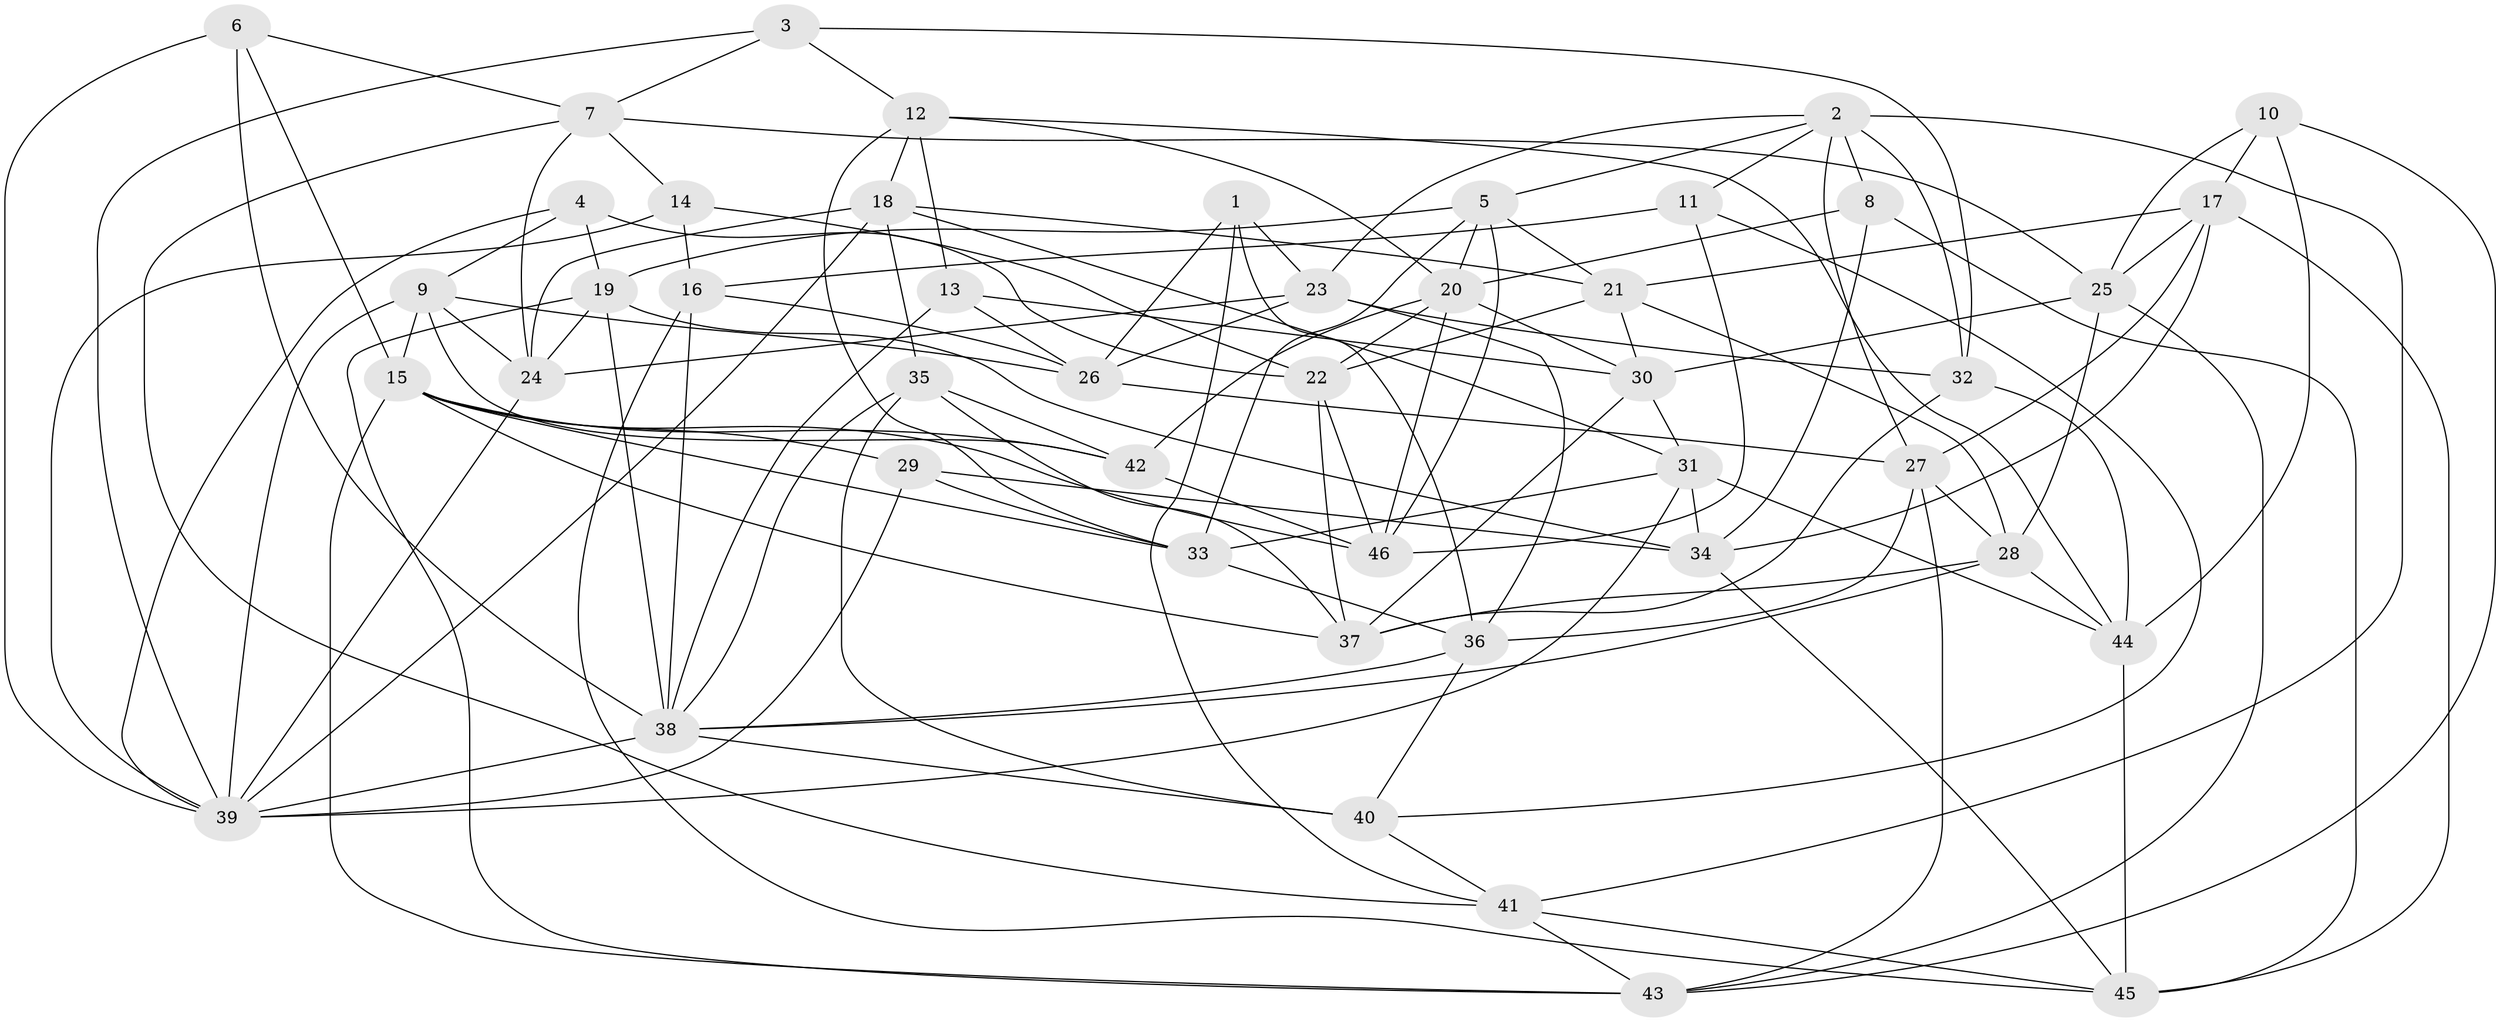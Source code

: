 // original degree distribution, {4: 1.0}
// Generated by graph-tools (version 1.1) at 2025/50/03/09/25 03:50:52]
// undirected, 46 vertices, 131 edges
graph export_dot {
graph [start="1"]
  node [color=gray90,style=filled];
  1;
  2;
  3;
  4;
  5;
  6;
  7;
  8;
  9;
  10;
  11;
  12;
  13;
  14;
  15;
  16;
  17;
  18;
  19;
  20;
  21;
  22;
  23;
  24;
  25;
  26;
  27;
  28;
  29;
  30;
  31;
  32;
  33;
  34;
  35;
  36;
  37;
  38;
  39;
  40;
  41;
  42;
  43;
  44;
  45;
  46;
  1 -- 23 [weight=1.0];
  1 -- 26 [weight=1.0];
  1 -- 36 [weight=1.0];
  1 -- 41 [weight=1.0];
  2 -- 5 [weight=1.0];
  2 -- 8 [weight=1.0];
  2 -- 11 [weight=1.0];
  2 -- 23 [weight=1.0];
  2 -- 27 [weight=1.0];
  2 -- 32 [weight=2.0];
  2 -- 41 [weight=1.0];
  3 -- 7 [weight=1.0];
  3 -- 12 [weight=1.0];
  3 -- 32 [weight=1.0];
  3 -- 39 [weight=1.0];
  4 -- 9 [weight=1.0];
  4 -- 19 [weight=1.0];
  4 -- 22 [weight=1.0];
  4 -- 39 [weight=1.0];
  5 -- 19 [weight=1.0];
  5 -- 20 [weight=1.0];
  5 -- 21 [weight=1.0];
  5 -- 33 [weight=1.0];
  5 -- 46 [weight=1.0];
  6 -- 7 [weight=1.0];
  6 -- 15 [weight=1.0];
  6 -- 38 [weight=1.0];
  6 -- 39 [weight=1.0];
  7 -- 14 [weight=1.0];
  7 -- 24 [weight=1.0];
  7 -- 25 [weight=1.0];
  7 -- 41 [weight=1.0];
  8 -- 20 [weight=1.0];
  8 -- 34 [weight=1.0];
  8 -- 45 [weight=1.0];
  9 -- 15 [weight=1.0];
  9 -- 24 [weight=1.0];
  9 -- 26 [weight=1.0];
  9 -- 39 [weight=1.0];
  9 -- 42 [weight=1.0];
  10 -- 17 [weight=1.0];
  10 -- 25 [weight=1.0];
  10 -- 43 [weight=1.0];
  10 -- 44 [weight=1.0];
  11 -- 16 [weight=1.0];
  11 -- 40 [weight=1.0];
  11 -- 46 [weight=1.0];
  12 -- 13 [weight=1.0];
  12 -- 18 [weight=1.0];
  12 -- 20 [weight=1.0];
  12 -- 33 [weight=1.0];
  12 -- 44 [weight=1.0];
  13 -- 26 [weight=1.0];
  13 -- 30 [weight=1.0];
  13 -- 38 [weight=1.0];
  14 -- 16 [weight=1.0];
  14 -- 22 [weight=1.0];
  14 -- 39 [weight=1.0];
  15 -- 29 [weight=1.0];
  15 -- 33 [weight=1.0];
  15 -- 37 [weight=1.0];
  15 -- 42 [weight=1.0];
  15 -- 43 [weight=1.0];
  15 -- 46 [weight=1.0];
  16 -- 26 [weight=1.0];
  16 -- 38 [weight=2.0];
  16 -- 45 [weight=1.0];
  17 -- 21 [weight=1.0];
  17 -- 25 [weight=1.0];
  17 -- 27 [weight=1.0];
  17 -- 34 [weight=1.0];
  17 -- 45 [weight=1.0];
  18 -- 21 [weight=1.0];
  18 -- 24 [weight=1.0];
  18 -- 31 [weight=1.0];
  18 -- 35 [weight=1.0];
  18 -- 39 [weight=1.0];
  19 -- 24 [weight=1.0];
  19 -- 34 [weight=1.0];
  19 -- 38 [weight=1.0];
  19 -- 43 [weight=1.0];
  20 -- 22 [weight=1.0];
  20 -- 30 [weight=1.0];
  20 -- 42 [weight=2.0];
  20 -- 46 [weight=1.0];
  21 -- 22 [weight=1.0];
  21 -- 28 [weight=1.0];
  21 -- 30 [weight=1.0];
  22 -- 37 [weight=1.0];
  22 -- 46 [weight=1.0];
  23 -- 24 [weight=1.0];
  23 -- 26 [weight=1.0];
  23 -- 32 [weight=1.0];
  23 -- 36 [weight=1.0];
  24 -- 39 [weight=1.0];
  25 -- 28 [weight=1.0];
  25 -- 30 [weight=1.0];
  25 -- 43 [weight=1.0];
  26 -- 27 [weight=1.0];
  27 -- 28 [weight=1.0];
  27 -- 36 [weight=1.0];
  27 -- 43 [weight=1.0];
  28 -- 37 [weight=1.0];
  28 -- 38 [weight=1.0];
  28 -- 44 [weight=1.0];
  29 -- 33 [weight=1.0];
  29 -- 34 [weight=1.0];
  29 -- 39 [weight=1.0];
  30 -- 31 [weight=1.0];
  30 -- 37 [weight=1.0];
  31 -- 33 [weight=1.0];
  31 -- 34 [weight=1.0];
  31 -- 39 [weight=1.0];
  31 -- 44 [weight=1.0];
  32 -- 37 [weight=1.0];
  32 -- 44 [weight=1.0];
  33 -- 36 [weight=1.0];
  34 -- 45 [weight=1.0];
  35 -- 37 [weight=1.0];
  35 -- 38 [weight=1.0];
  35 -- 40 [weight=2.0];
  35 -- 42 [weight=1.0];
  36 -- 38 [weight=1.0];
  36 -- 40 [weight=1.0];
  38 -- 39 [weight=1.0];
  38 -- 40 [weight=1.0];
  40 -- 41 [weight=1.0];
  41 -- 43 [weight=1.0];
  41 -- 45 [weight=1.0];
  42 -- 46 [weight=1.0];
  44 -- 45 [weight=1.0];
}
